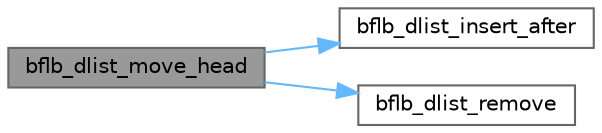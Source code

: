 digraph "bflb_dlist_move_head"
{
 // LATEX_PDF_SIZE
  bgcolor="transparent";
  edge [fontname=Helvetica,fontsize=10,labelfontname=Helvetica,labelfontsize=10];
  node [fontname=Helvetica,fontsize=10,shape=box,height=0.2,width=0.4];
  rankdir="LR";
  Node1 [label="bflb_dlist_move_head",height=0.2,width=0.4,color="gray40", fillcolor="grey60", style="filled", fontcolor="black",tooltip="move node from list."];
  Node1 -> Node2 [color="steelblue1",style="solid"];
  Node2 [label="bflb_dlist_insert_after",height=0.2,width=0.4,color="grey40", fillcolor="white", style="filled",URL="$bflb__list_8h.html#afb1a0b65e0d0188ffebd5f01acbb1269",tooltip="insert a node after a list"];
  Node1 -> Node3 [color="steelblue1",style="solid"];
  Node3 [label="bflb_dlist_remove",height=0.2,width=0.4,color="grey40", fillcolor="white", style="filled",URL="$bflb__list_8h.html#aeae07f15659b7cae8de68059d4e51728",tooltip="remove node from list."];
}
